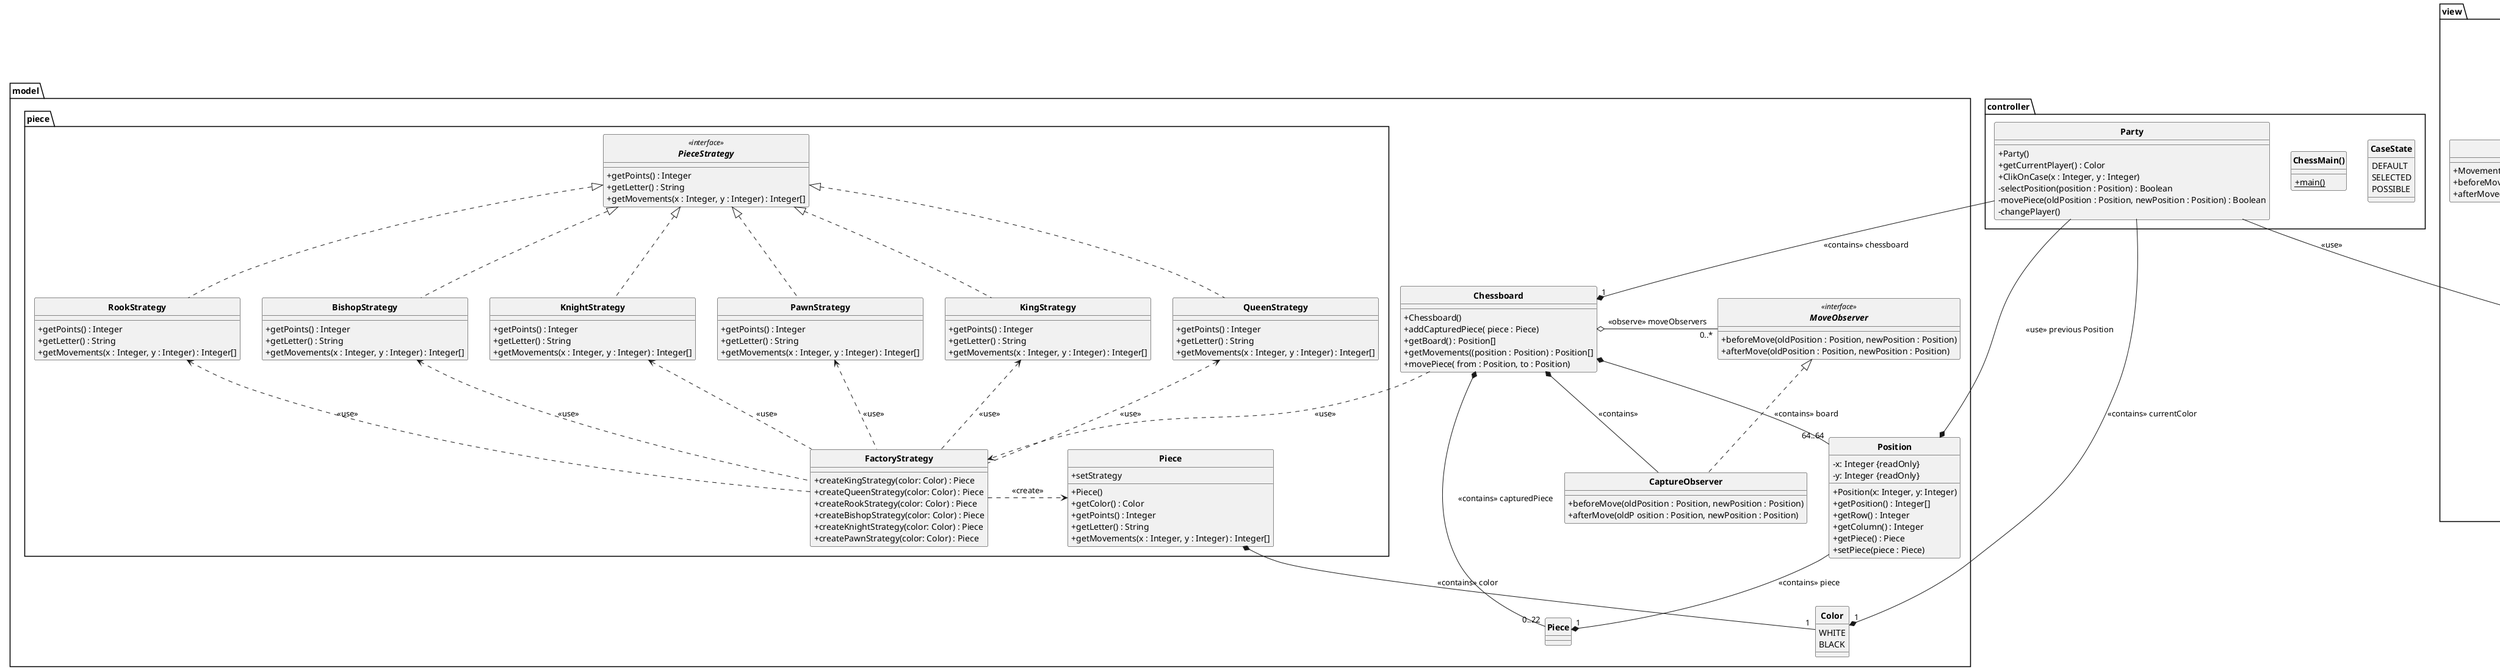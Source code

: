 
@startuml chess
' https://plantuml.com/class-diagram

skinparam style strictuml
skinparam ClassAttributeIconSize 0
skinparam ClassFontStyle bold

package "model" {
    enum Color {
        WHITE
        BLACK
    }

    class Position {
        - x: Integer {readOnly}
        - y: Integer {readOnly}
        + Position(x: Integer, y: Integer)
        + getPosition() : Integer[]
        + getRow() : Integer
        + getColumn() : Integer
        + getPiece() : Piece
        + setPiece(piece : Piece)
    }
    Position  --* "1" Piece : <<contains>> piece

    class Chessboard {
        + Chessboard()
        + addCapturedPiece( piece : Piece)
        + getBoard() : Position[]
        + getMovements((position : Position) : Position[]
        + movePiece( from : Position, to : Position)
   }
    Chessboard *-- "64..64" Position : <<contains>> board
    Chessboard *-- "0..22" Piece : <<contains>> capturedPiece
    Chessboard o- "0..*" MoveObserver : <<observe>> moveObservers

    package "piece" {
        class Piece {
            + Piece()
            + getColor() : Color
            + getPoints() : Integer
            + getLetter() : String
            + getMovements(x : Integer, y : Integer) : Integer[]
            + setStrategy
        }
        Piece *-- "1" Color : <<contains>> color

        interface PieceStrategy <<interface>> {
            + getPoints() : Integer
            + getLetter() : String
            + getMovements(x : Integer, y : Integer) : Integer[]
        }

        class KingStrategy implements PieceStrategy{
            + getPoints() : Integer
            + getLetter() : String
            + getMovements(x : Integer, y : Integer) : Integer[]
        }

        class QueenStrategy implements PieceStrategy{
            + getPoints() : Integer
            + getLetter() : String
            + getMovements(x : Integer, y : Integer) : Integer[]
        }

        class RookStrategy implements PieceStrategy {
            + getPoints() : Integer
            + getLetter() : String
            + getMovements(x : Integer, y : Integer) : Integer[]
        }

        class BishopStrategy implements PieceStrategy{
            + getPoints() : Integer
            + getLetter() : String
            + getMovements(x : Integer, y : Integer) : Integer[]
        }

        class KnightStrategy implements PieceStrategy {
            + getPoints() : Integer
            + getLetter() : String
            + getMovements(x : Integer, y : Integer) : Integer[]
        }

        class PawnStrategy implements PieceStrategy{
            + getPoints() : Integer
            + getLetter() : String
            + getMovements(x : Integer, y : Integer) : Integer[]
        }

        class FactoryStrategy {
            + createKingStrategy(color: Color) : Piece
            + createQueenStrategy(color: Color) : Piece
            + createRookStrategy(color: Color) : Piece
            + createBishopStrategy(color: Color) : Piece
            + createKnightStrategy(color: Color) : Piece
            + createPawnStrategy(color: Color) : Piece
        }

        KingStrategy <.. FactoryStrategy : <<use>>
        QueenStrategy <.. FactoryStrategy : <<use>>
        RookStrategy <.. FactoryStrategy : <<use>>
        BishopStrategy <.. FactoryStrategy : <<use>>
        KnightStrategy <.. FactoryStrategy : <<use>>
        PawnStrategy <.. FactoryStrategy : <<use>>

        FactoryStrategy .> Piece : <<create>>
    }

    interface MoveObserver <<interface>> {
         + beforeMove(oldPosition : Position, newPosition : Position)
         + afterMove(oldPosition : Position, newPosition : Position)
    }

    Chessboard ..> FactoryStrategy : <<use>>

    class CaptureObserver implements MoveObserver{
            + beforeMove(oldPosition : Position, newPosition : Position)
            + afterMove(oldP osition : Position, newPosition : Position)
    }
    CaptureObserver --* Chessboard : <<contains>>

}


package "view" {
    class ChessboardView extends JFrame {
        + ChessboardView(party : Party)
        + getCase(position : Position) : Case
        + resetAllBackground()
    }
    ChessboardView ..> Party : <<use>> party
    class Case extends javax.swing.JLabel {
        - defaultColor : Color {readOnly}
        - x: Integer {readOnly}
        - y: Integer {readOnly}
        +Case(party : Party, x : Integer, y : Integer)
        +setPiece(piecePath : String)
        +set(state : CaseState)
        +isEmpty() : Boolean
        +empty()
    }
    Case --* Party : <<use>> party

   class MovementViewObserver implements MoveObserver{
        +MovementViewObserver (chessboardView : ChessboardView)
        + beforeMove(oldPosition : Position, newPosition : Position)
        + afterMove(oldPosition : Position, newPosition : Position)
   }
   MovementViewObserver --* ChessboardView : <<use>> chessboardView


}

package "controller" {

    enum CaseState {
        DEFAULT
        SELECTED
        POSSIBLE
    }
    class ChessMain() {
        + {static} main()
    }

    class Party {
        + Party()
        + getCurrentPlayer() : Color
        + ClikOnCase(x : Integer, y : Integer)
        - selectPosition(position : Position) : Boolean
        - movePiece(oldPosition : Position, newPosition : Position) : Boolean
        - changePlayer()

    }

    Party --* "1" Chessboard: <<contains>> chessboard
    Party --* ChessboardView: <<use>> 
    Party --* "1" Color: <<contains>> currentColor
    Party --* Position: <<use>> previous Position
}


@enduml

